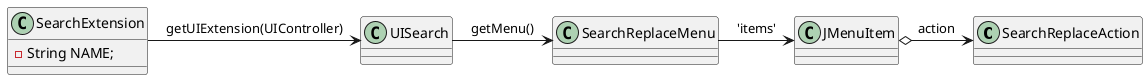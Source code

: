   @startuml doc-files/core07.3_extension_class.png
  class SearchReplaceAction {
   }
  class SearchReplaceMenu
  class SearchExtension {
    -String NAME;
  }
  class UISearch
  class JMenuItem
  SearchExtension -> UISearch : getUIExtension(UIController)
  UISearch -> SearchReplaceMenu : getMenu()
  SearchReplaceMenu -> JMenuItem : 'items'
  JMenuItem o-> SearchReplaceAction : action
  @enduml
